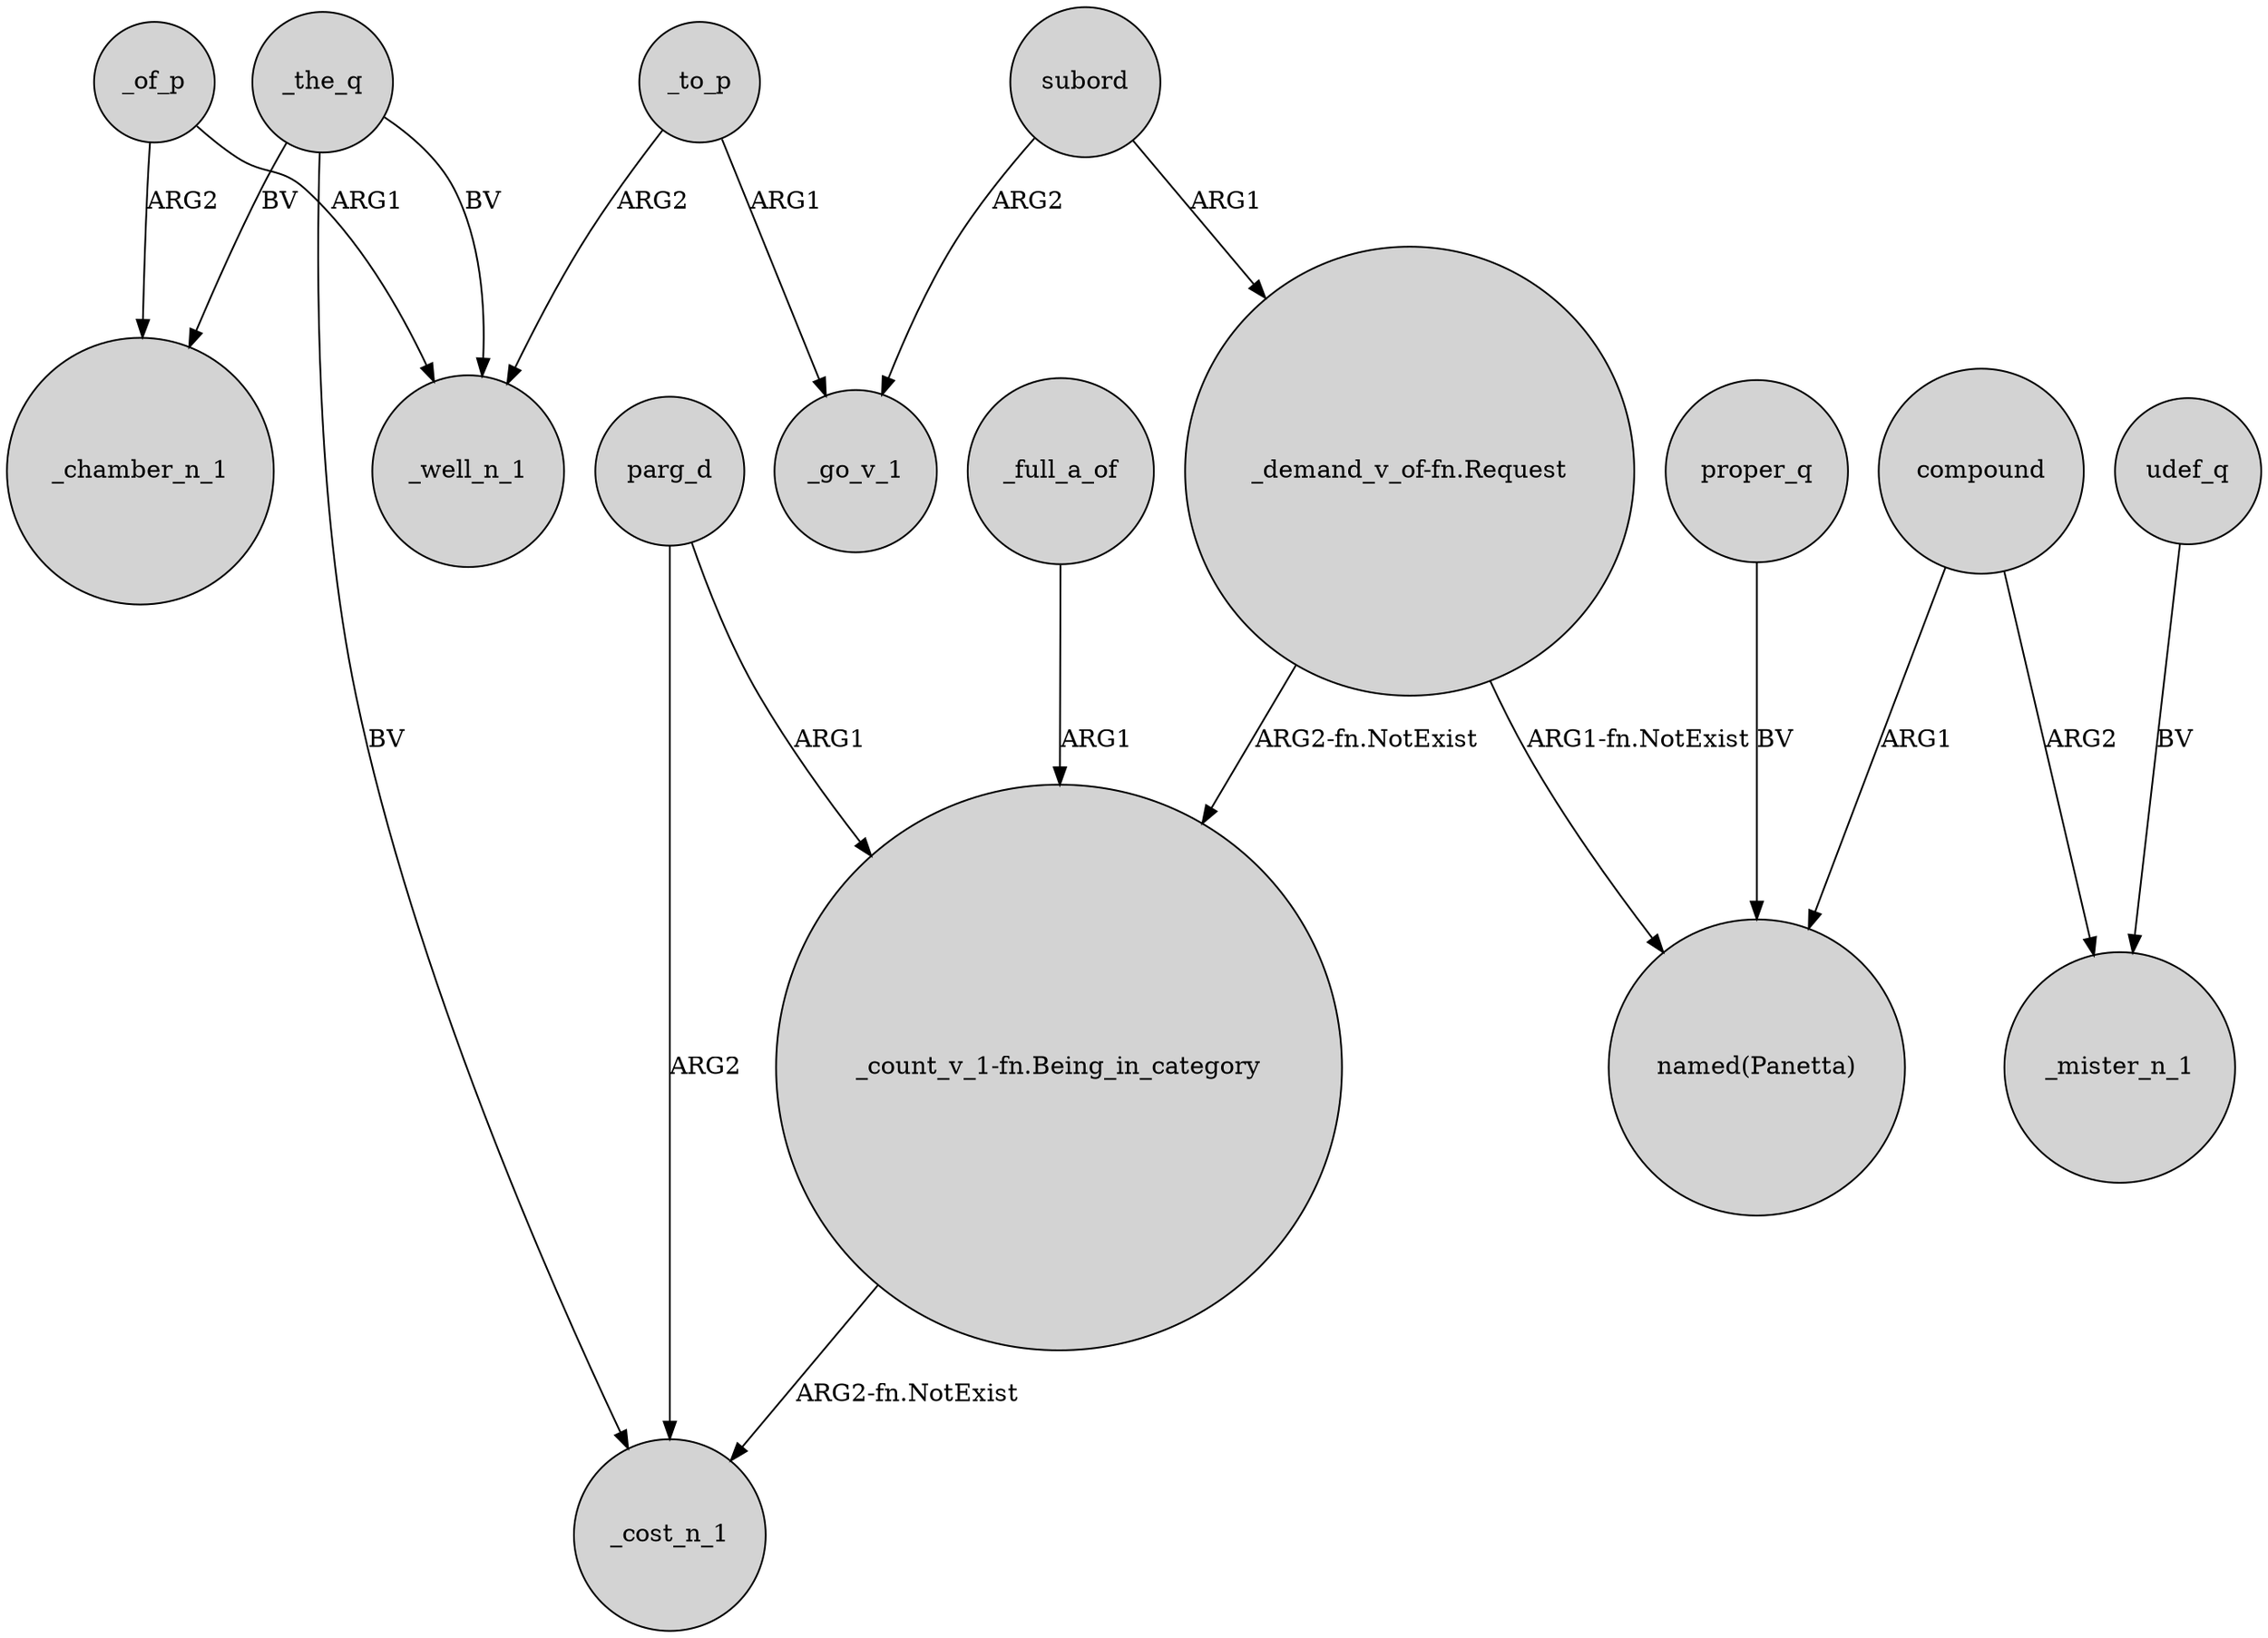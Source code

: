 digraph {
	node [shape=circle style=filled]
	_of_p -> _chamber_n_1 [label=ARG2]
	subord -> "_demand_v_of-fn.Request" [label=ARG1]
	compound -> _mister_n_1 [label=ARG2]
	_to_p -> _well_n_1 [label=ARG2]
	parg_d -> "_count_v_1-fn.Being_in_category" [label=ARG1]
	udef_q -> _mister_n_1 [label=BV]
	compound -> "named(Panetta)" [label=ARG1]
	_full_a_of -> "_count_v_1-fn.Being_in_category" [label=ARG1]
	"_demand_v_of-fn.Request" -> "named(Panetta)" [label="ARG1-fn.NotExist"]
	_the_q -> _well_n_1 [label=BV]
	parg_d -> _cost_n_1 [label=ARG2]
	proper_q -> "named(Panetta)" [label=BV]
	_the_q -> _chamber_n_1 [label=BV]
	_the_q -> _cost_n_1 [label=BV]
	subord -> _go_v_1 [label=ARG2]
	_to_p -> _go_v_1 [label=ARG1]
	_of_p -> _well_n_1 [label=ARG1]
	"_count_v_1-fn.Being_in_category" -> _cost_n_1 [label="ARG2-fn.NotExist"]
	"_demand_v_of-fn.Request" -> "_count_v_1-fn.Being_in_category" [label="ARG2-fn.NotExist"]
}
